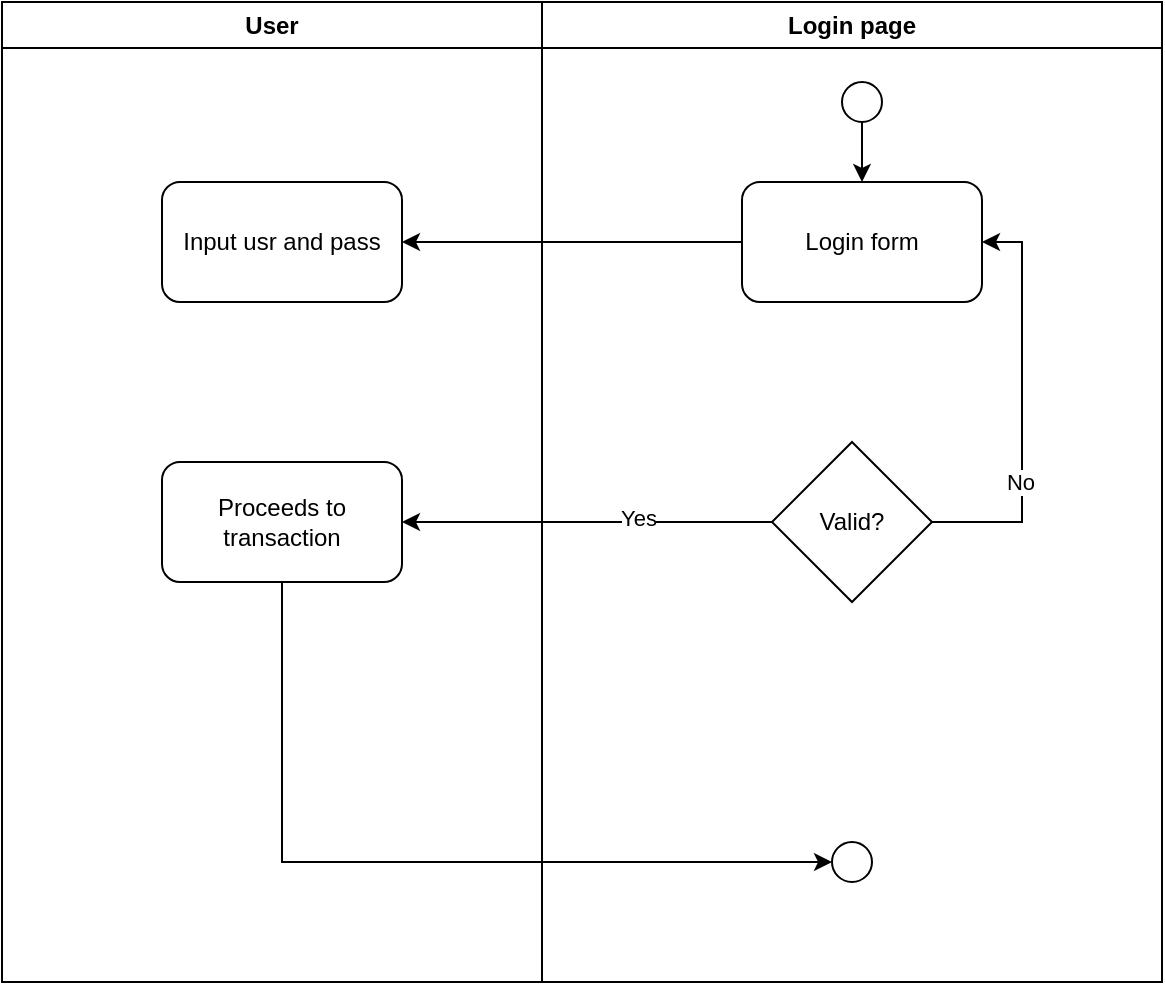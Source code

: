 <mxfile version="21.2.3" type="device">
  <diagram name="Страница 1" id="cUjjUj1EhB7zKsQsvFTo">
    <mxGraphModel dx="1114" dy="602" grid="1" gridSize="10" guides="1" tooltips="1" connect="1" arrows="1" fold="1" page="1" pageScale="1" pageWidth="827" pageHeight="1169" math="0" shadow="0">
      <root>
        <mxCell id="0" />
        <mxCell id="1" parent="0" />
        <mxCell id="s-OvUWTf_hIzMa2GPE4v-29" value="Login page" style="swimlane;whiteSpace=wrap;html=1;" vertex="1" parent="1">
          <mxGeometry x="440" y="40" width="310" height="490" as="geometry" />
        </mxCell>
        <mxCell id="s-OvUWTf_hIzMa2GPE4v-34" style="edgeStyle=orthogonalEdgeStyle;rounded=0;orthogonalLoop=1;jettySize=auto;html=1;exitX=0.5;exitY=1;exitDx=0;exitDy=0;entryX=0.5;entryY=0;entryDx=0;entryDy=0;" edge="1" parent="s-OvUWTf_hIzMa2GPE4v-29" source="s-OvUWTf_hIzMa2GPE4v-31" target="s-OvUWTf_hIzMa2GPE4v-32">
          <mxGeometry relative="1" as="geometry" />
        </mxCell>
        <mxCell id="s-OvUWTf_hIzMa2GPE4v-31" value="" style="ellipse;whiteSpace=wrap;html=1;aspect=fixed;" vertex="1" parent="s-OvUWTf_hIzMa2GPE4v-29">
          <mxGeometry x="150" y="40" width="20" height="20" as="geometry" />
        </mxCell>
        <mxCell id="s-OvUWTf_hIzMa2GPE4v-32" value="Login form" style="rounded=1;whiteSpace=wrap;html=1;" vertex="1" parent="s-OvUWTf_hIzMa2GPE4v-29">
          <mxGeometry x="100" y="90" width="120" height="60" as="geometry" />
        </mxCell>
        <mxCell id="s-OvUWTf_hIzMa2GPE4v-37" style="edgeStyle=orthogonalEdgeStyle;rounded=0;orthogonalLoop=1;jettySize=auto;html=1;exitX=1;exitY=0.5;exitDx=0;exitDy=0;entryX=1;entryY=0.5;entryDx=0;entryDy=0;" edge="1" parent="s-OvUWTf_hIzMa2GPE4v-29" source="s-OvUWTf_hIzMa2GPE4v-36" target="s-OvUWTf_hIzMa2GPE4v-32">
          <mxGeometry relative="1" as="geometry" />
        </mxCell>
        <mxCell id="s-OvUWTf_hIzMa2GPE4v-38" value="No" style="edgeLabel;html=1;align=center;verticalAlign=middle;resizable=0;points=[];" vertex="1" connectable="0" parent="s-OvUWTf_hIzMa2GPE4v-37">
          <mxGeometry x="-0.368" y="1" relative="1" as="geometry">
            <mxPoint as="offset" />
          </mxGeometry>
        </mxCell>
        <mxCell id="s-OvUWTf_hIzMa2GPE4v-36" value="Valid?" style="rhombus;whiteSpace=wrap;html=1;" vertex="1" parent="s-OvUWTf_hIzMa2GPE4v-29">
          <mxGeometry x="115" y="220" width="80" height="80" as="geometry" />
        </mxCell>
        <mxCell id="s-OvUWTf_hIzMa2GPE4v-42" value="" style="ellipse;whiteSpace=wrap;html=1;aspect=fixed;" vertex="1" parent="s-OvUWTf_hIzMa2GPE4v-29">
          <mxGeometry x="145" y="420" width="20" height="20" as="geometry" />
        </mxCell>
        <mxCell id="s-OvUWTf_hIzMa2GPE4v-30" value="User" style="swimlane;whiteSpace=wrap;html=1;" vertex="1" parent="1">
          <mxGeometry x="170" y="40" width="270" height="490" as="geometry" />
        </mxCell>
        <mxCell id="s-OvUWTf_hIzMa2GPE4v-33" value="Input usr and pass" style="rounded=1;whiteSpace=wrap;html=1;" vertex="1" parent="s-OvUWTf_hIzMa2GPE4v-30">
          <mxGeometry x="80" y="90" width="120" height="60" as="geometry" />
        </mxCell>
        <mxCell id="s-OvUWTf_hIzMa2GPE4v-39" value="Proceeds to transaction" style="rounded=1;whiteSpace=wrap;html=1;" vertex="1" parent="s-OvUWTf_hIzMa2GPE4v-30">
          <mxGeometry x="80" y="230" width="120" height="60" as="geometry" />
        </mxCell>
        <mxCell id="s-OvUWTf_hIzMa2GPE4v-35" style="edgeStyle=orthogonalEdgeStyle;rounded=0;orthogonalLoop=1;jettySize=auto;html=1;exitX=0;exitY=0.5;exitDx=0;exitDy=0;entryX=1;entryY=0.5;entryDx=0;entryDy=0;" edge="1" parent="1" source="s-OvUWTf_hIzMa2GPE4v-32" target="s-OvUWTf_hIzMa2GPE4v-33">
          <mxGeometry relative="1" as="geometry" />
        </mxCell>
        <mxCell id="s-OvUWTf_hIzMa2GPE4v-40" style="edgeStyle=orthogonalEdgeStyle;rounded=0;orthogonalLoop=1;jettySize=auto;html=1;exitX=0;exitY=0.5;exitDx=0;exitDy=0;entryX=1;entryY=0.5;entryDx=0;entryDy=0;" edge="1" parent="1" source="s-OvUWTf_hIzMa2GPE4v-36" target="s-OvUWTf_hIzMa2GPE4v-39">
          <mxGeometry relative="1" as="geometry" />
        </mxCell>
        <mxCell id="s-OvUWTf_hIzMa2GPE4v-41" value="Yes" style="edgeLabel;html=1;align=center;verticalAlign=middle;resizable=0;points=[];" vertex="1" connectable="0" parent="s-OvUWTf_hIzMa2GPE4v-40">
          <mxGeometry x="-0.276" y="-2" relative="1" as="geometry">
            <mxPoint as="offset" />
          </mxGeometry>
        </mxCell>
        <mxCell id="s-OvUWTf_hIzMa2GPE4v-43" style="edgeStyle=orthogonalEdgeStyle;rounded=0;orthogonalLoop=1;jettySize=auto;html=1;exitX=0.5;exitY=1;exitDx=0;exitDy=0;entryX=0;entryY=0.5;entryDx=0;entryDy=0;" edge="1" parent="1" source="s-OvUWTf_hIzMa2GPE4v-39" target="s-OvUWTf_hIzMa2GPE4v-42">
          <mxGeometry relative="1" as="geometry" />
        </mxCell>
      </root>
    </mxGraphModel>
  </diagram>
</mxfile>
